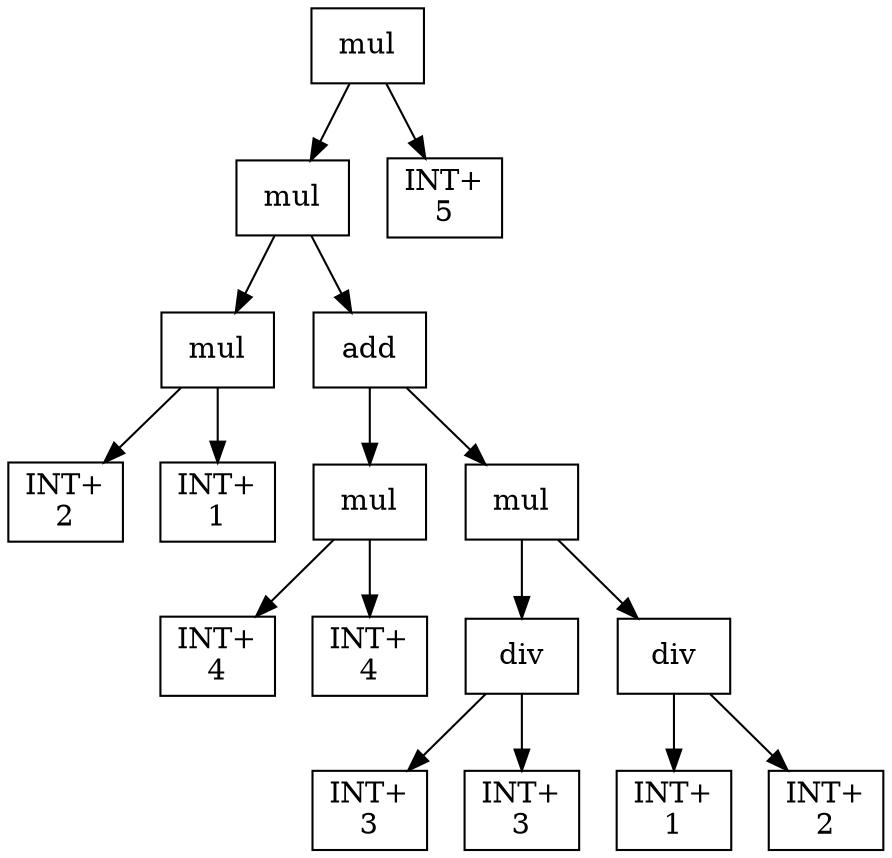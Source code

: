 digraph expr {
  node [shape=box];
  n1 [label="mul"];
  n2 [label="mul"];
  n3 [label="mul"];
  n4 [label="INT+\n2"];
  n5 [label="INT+\n1"];
  n3 -> n4;
  n3 -> n5;
  n6 [label="add"];
  n7 [label="mul"];
  n8 [label="INT+\n4"];
  n9 [label="INT+\n4"];
  n7 -> n8;
  n7 -> n9;
  n10 [label="mul"];
  n11 [label="div"];
  n12 [label="INT+\n3"];
  n13 [label="INT+\n3"];
  n11 -> n12;
  n11 -> n13;
  n14 [label="div"];
  n15 [label="INT+\n1"];
  n16 [label="INT+\n2"];
  n14 -> n15;
  n14 -> n16;
  n10 -> n11;
  n10 -> n14;
  n6 -> n7;
  n6 -> n10;
  n2 -> n3;
  n2 -> n6;
  n17 [label="INT+\n5"];
  n1 -> n2;
  n1 -> n17;
}
